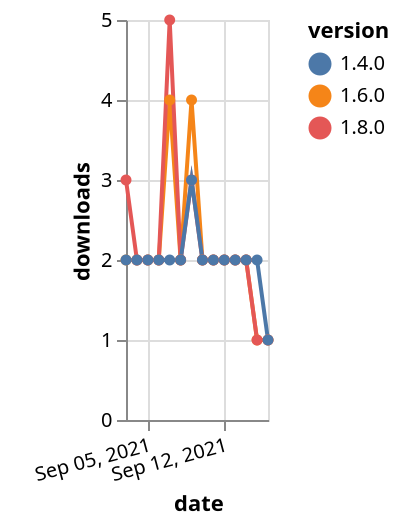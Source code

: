 {"$schema": "https://vega.github.io/schema/vega-lite/v5.json", "description": "A simple bar chart with embedded data.", "data": {"values": [{"date": "2021-09-03", "total": 707, "delta": 2, "version": "1.6.0"}, {"date": "2021-09-04", "total": 709, "delta": 2, "version": "1.6.0"}, {"date": "2021-09-05", "total": 711, "delta": 2, "version": "1.6.0"}, {"date": "2021-09-06", "total": 713, "delta": 2, "version": "1.6.0"}, {"date": "2021-09-07", "total": 717, "delta": 4, "version": "1.6.0"}, {"date": "2021-09-08", "total": 719, "delta": 2, "version": "1.6.0"}, {"date": "2021-09-09", "total": 723, "delta": 4, "version": "1.6.0"}, {"date": "2021-09-10", "total": 725, "delta": 2, "version": "1.6.0"}, {"date": "2021-09-11", "total": 727, "delta": 2, "version": "1.6.0"}, {"date": "2021-09-12", "total": 729, "delta": 2, "version": "1.6.0"}, {"date": "2021-09-13", "total": 731, "delta": 2, "version": "1.6.0"}, {"date": "2021-09-14", "total": 733, "delta": 2, "version": "1.6.0"}, {"date": "2021-09-15", "total": 734, "delta": 1, "version": "1.6.0"}, {"date": "2021-09-16", "total": 735, "delta": 1, "version": "1.6.0"}, {"date": "2021-09-03", "total": 236, "delta": 3, "version": "1.8.0"}, {"date": "2021-09-04", "total": 238, "delta": 2, "version": "1.8.0"}, {"date": "2021-09-05", "total": 240, "delta": 2, "version": "1.8.0"}, {"date": "2021-09-06", "total": 242, "delta": 2, "version": "1.8.0"}, {"date": "2021-09-07", "total": 247, "delta": 5, "version": "1.8.0"}, {"date": "2021-09-08", "total": 249, "delta": 2, "version": "1.8.0"}, {"date": "2021-09-09", "total": 252, "delta": 3, "version": "1.8.0"}, {"date": "2021-09-10", "total": 254, "delta": 2, "version": "1.8.0"}, {"date": "2021-09-11", "total": 256, "delta": 2, "version": "1.8.0"}, {"date": "2021-09-12", "total": 258, "delta": 2, "version": "1.8.0"}, {"date": "2021-09-13", "total": 260, "delta": 2, "version": "1.8.0"}, {"date": "2021-09-14", "total": 262, "delta": 2, "version": "1.8.0"}, {"date": "2021-09-15", "total": 263, "delta": 1, "version": "1.8.0"}, {"date": "2021-09-16", "total": 264, "delta": 1, "version": "1.8.0"}, {"date": "2021-09-03", "total": 945, "delta": 2, "version": "1.4.0"}, {"date": "2021-09-04", "total": 947, "delta": 2, "version": "1.4.0"}, {"date": "2021-09-05", "total": 949, "delta": 2, "version": "1.4.0"}, {"date": "2021-09-06", "total": 951, "delta": 2, "version": "1.4.0"}, {"date": "2021-09-07", "total": 953, "delta": 2, "version": "1.4.0"}, {"date": "2021-09-08", "total": 955, "delta": 2, "version": "1.4.0"}, {"date": "2021-09-09", "total": 958, "delta": 3, "version": "1.4.0"}, {"date": "2021-09-10", "total": 960, "delta": 2, "version": "1.4.0"}, {"date": "2021-09-11", "total": 962, "delta": 2, "version": "1.4.0"}, {"date": "2021-09-12", "total": 964, "delta": 2, "version": "1.4.0"}, {"date": "2021-09-13", "total": 966, "delta": 2, "version": "1.4.0"}, {"date": "2021-09-14", "total": 968, "delta": 2, "version": "1.4.0"}, {"date": "2021-09-15", "total": 970, "delta": 2, "version": "1.4.0"}, {"date": "2021-09-16", "total": 971, "delta": 1, "version": "1.4.0"}]}, "width": "container", "mark": {"type": "line", "point": {"filled": true}}, "encoding": {"x": {"field": "date", "type": "temporal", "timeUnit": "yearmonthdate", "title": "date", "axis": {"labelAngle": -15}}, "y": {"field": "delta", "type": "quantitative", "title": "downloads"}, "color": {"field": "version", "type": "nominal"}, "tooltip": {"field": "delta"}}}